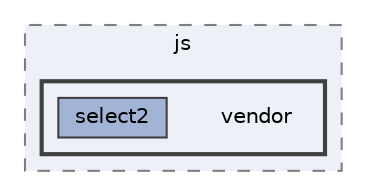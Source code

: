 digraph "C:/Users/LukeMabie/documents/Development/Password_Saver_Using_Django-master/venv/Lib/site-packages/django/contrib/admin/static/admin/js/vendor"
{
 // LATEX_PDF_SIZE
  bgcolor="transparent";
  edge [fontname=Helvetica,fontsize=10,labelfontname=Helvetica,labelfontsize=10];
  node [fontname=Helvetica,fontsize=10,shape=box,height=0.2,width=0.4];
  compound=true
  subgraph clusterdir_0e32c9522bba1900ef20819da9bd6d7e {
    graph [ bgcolor="#edf0f7", pencolor="grey50", label="js", fontname=Helvetica,fontsize=10 style="filled,dashed", URL="dir_0e32c9522bba1900ef20819da9bd6d7e.html",tooltip=""]
  subgraph clusterdir_012f589e5e2f1df7e97633d9a32225c4 {
    graph [ bgcolor="#edf0f7", pencolor="grey25", label="", fontname=Helvetica,fontsize=10 style="filled,bold", URL="dir_012f589e5e2f1df7e97633d9a32225c4.html",tooltip=""]
    dir_012f589e5e2f1df7e97633d9a32225c4 [shape=plaintext, label="vendor"];
  dir_50e6474031f34175b578757cb10a5f19 [label="select2", fillcolor="#a2b4d6", color="grey25", style="filled", URL="dir_50e6474031f34175b578757cb10a5f19.html",tooltip=""];
  }
  }
}
